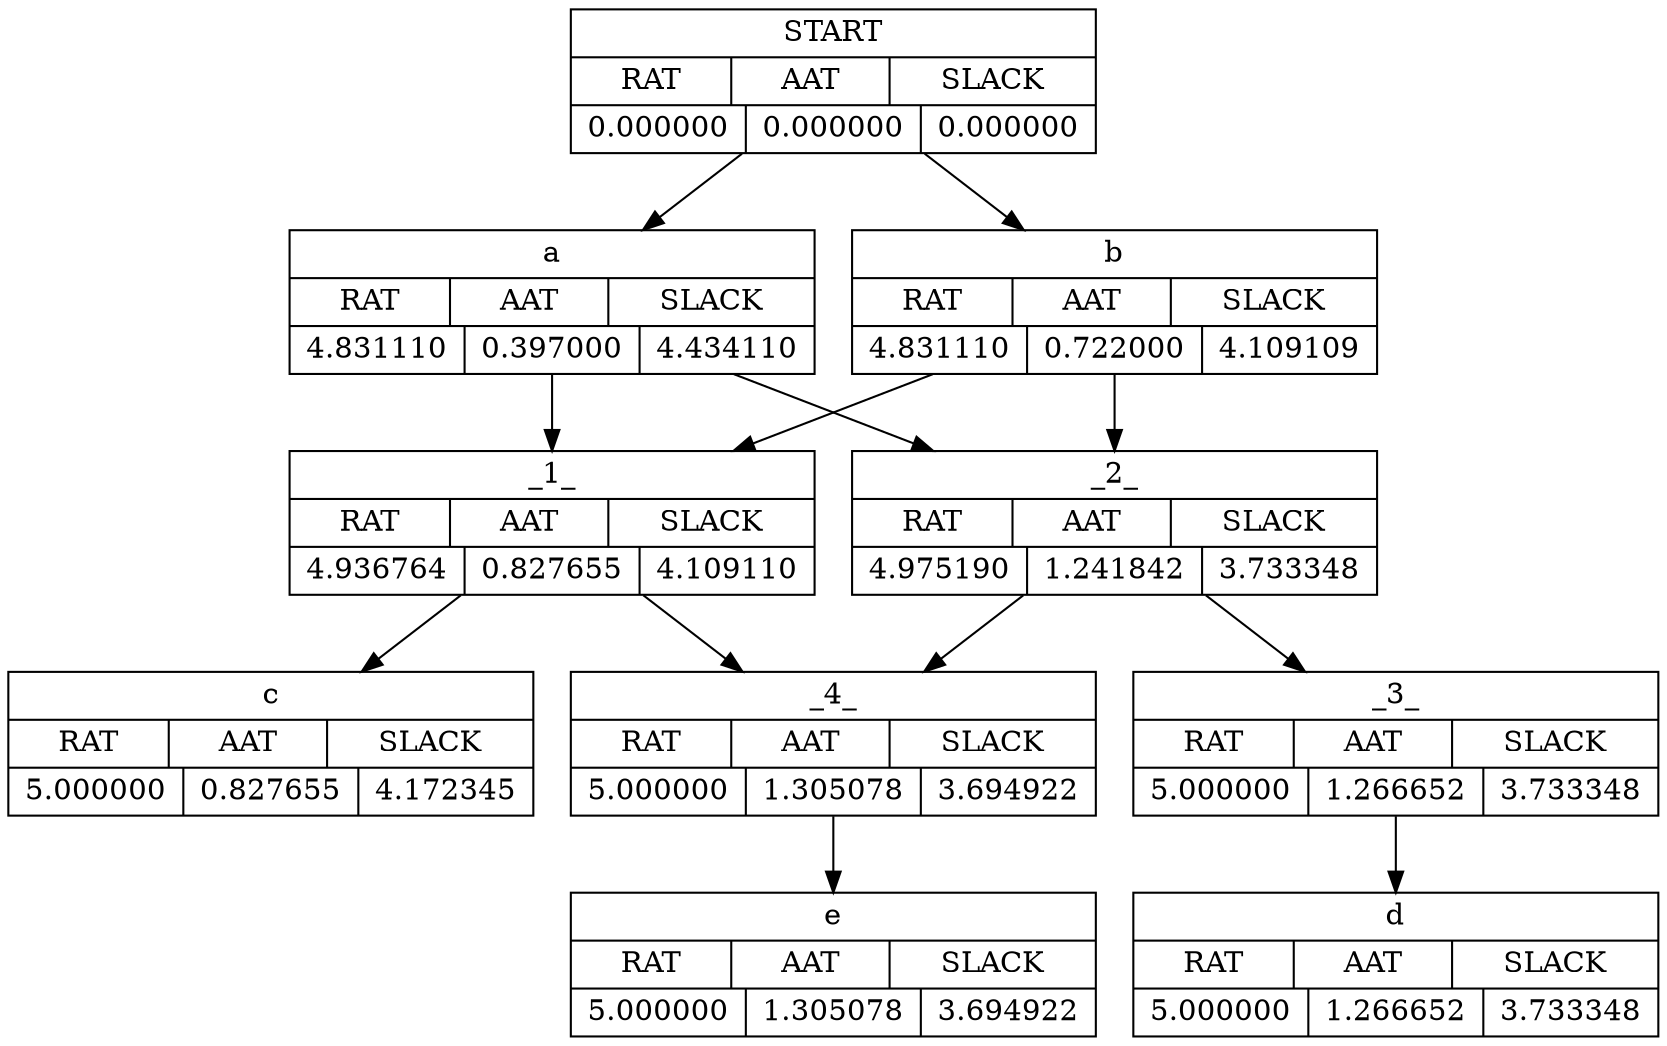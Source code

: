 Digraph G {
START[shape ="record", label = "{{START}|{RAT|AAT|SLACK}|{0.000000|0.000000|0.000000}}"];
a[shape ="record", label = "{{a}|{RAT|AAT|SLACK}|{4.831110|0.397000|4.434110}}"];
b[shape ="record", label = "{{b}|{RAT|AAT|SLACK}|{4.831110|0.722000|4.109109}}"];
c[shape ="record", label = "{{c}|{RAT|AAT|SLACK}|{5.000000|0.827655|4.172345}}"];
d[shape ="record", label = "{{d}|{RAT|AAT|SLACK}|{5.000000|1.266652|3.733348}}"];
e[shape ="record", label = "{{e}|{RAT|AAT|SLACK}|{5.000000|1.305078|3.694922}}"];
_1_[shape ="record", label = "{{_1_}|{RAT|AAT|SLACK}|{4.936764|0.827655|4.109110}}"];
_2_[shape ="record", label = "{{_2_}|{RAT|AAT|SLACK}|{4.975190|1.241842|3.733348}}"];
_3_[shape ="record", label = "{{_3_}|{RAT|AAT|SLACK}|{5.000000|1.266652|3.733348}}"];
_4_[shape ="record", label = "{{_4_}|{RAT|AAT|SLACK}|{5.000000|1.305078|3.694922}}"];
START->a;
START->b;
a->_1_;
a->_2_;
b->_1_;
b->_2_;
_1_->_4_;
_1_->c;
_2_->_3_;
_2_->_4_;
_3_->d;
_4_->e;
}
